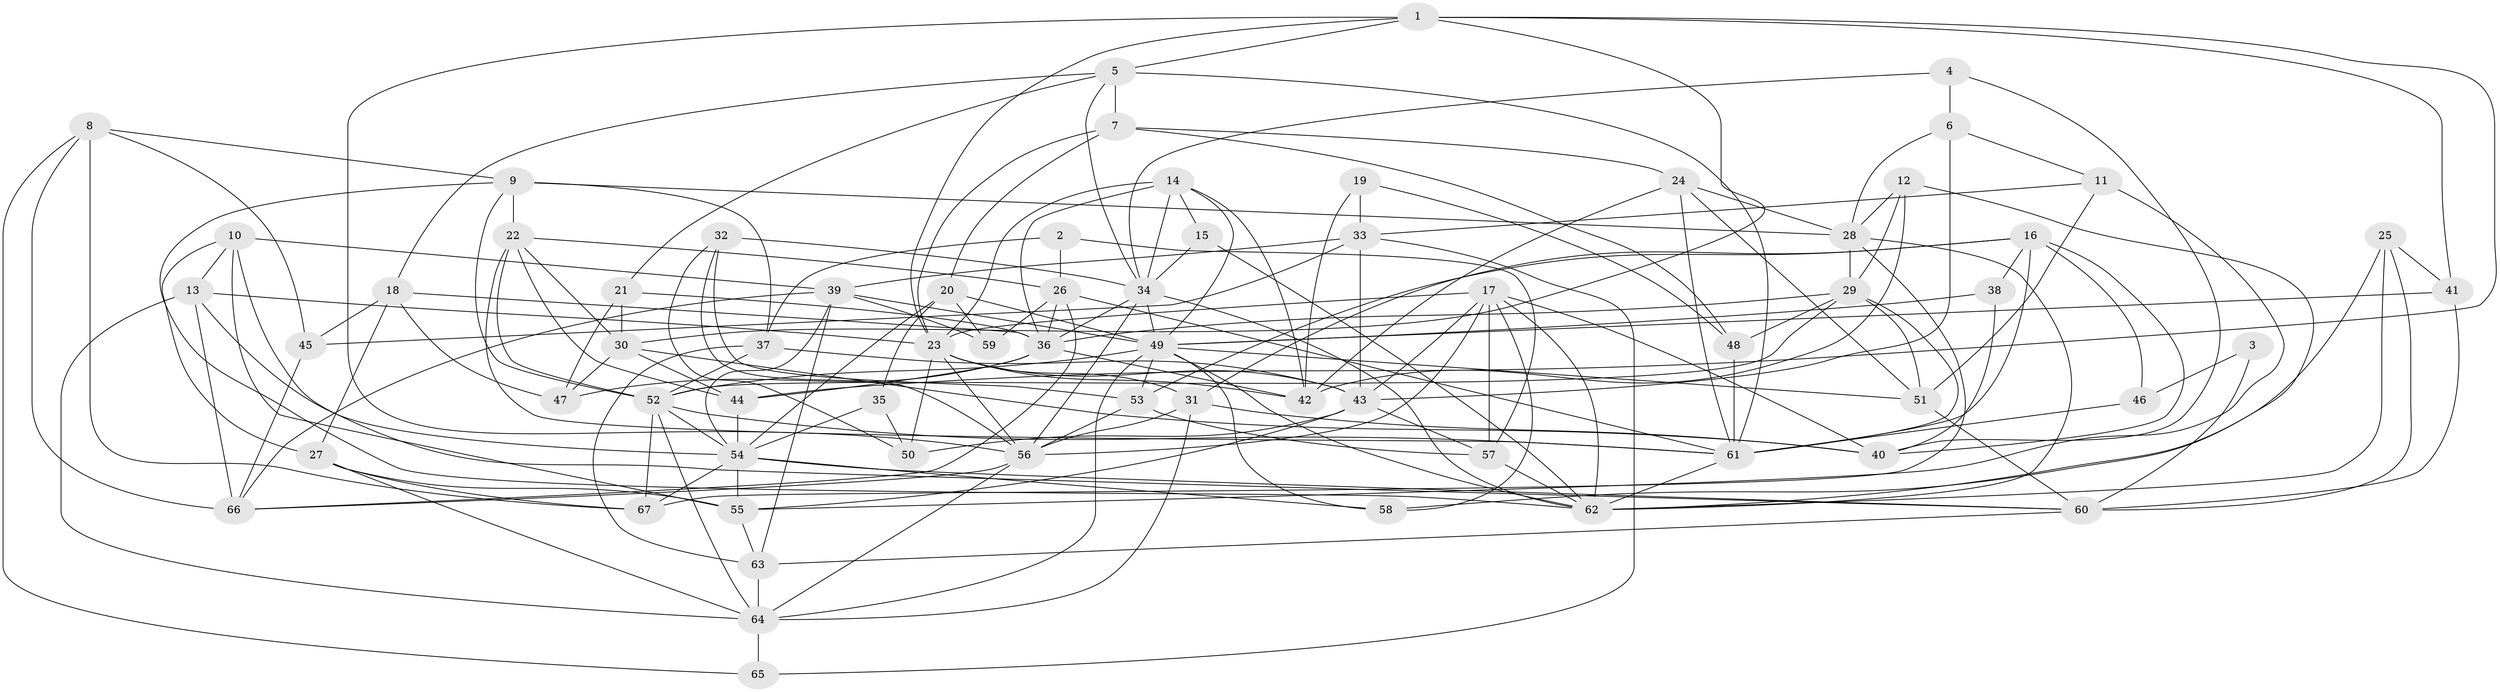 // original degree distribution, {2: 0.13432835820895522, 6: 0.11194029850746269, 3: 0.27611940298507465, 4: 0.2835820895522388, 5: 0.14925373134328357, 7: 0.022388059701492536, 8: 0.007462686567164179, 9: 0.014925373134328358}
// Generated by graph-tools (version 1.1) at 2025/02/03/09/25 03:02:03]
// undirected, 67 vertices, 187 edges
graph export_dot {
graph [start="1"]
  node [color=gray90,style=filled];
  1;
  2;
  3;
  4;
  5;
  6;
  7;
  8;
  9;
  10;
  11;
  12;
  13;
  14;
  15;
  16;
  17;
  18;
  19;
  20;
  21;
  22;
  23;
  24;
  25;
  26;
  27;
  28;
  29;
  30;
  31;
  32;
  33;
  34;
  35;
  36;
  37;
  38;
  39;
  40;
  41;
  42;
  43;
  44;
  45;
  46;
  47;
  48;
  49;
  50;
  51;
  52;
  53;
  54;
  55;
  56;
  57;
  58;
  59;
  60;
  61;
  62;
  63;
  64;
  65;
  66;
  67;
  1 -- 5 [weight=1.0];
  1 -- 23 [weight=1.0];
  1 -- 30 [weight=1.0];
  1 -- 41 [weight=1.0];
  1 -- 44 [weight=1.0];
  1 -- 56 [weight=1.0];
  2 -- 26 [weight=1.0];
  2 -- 37 [weight=1.0];
  2 -- 57 [weight=1.0];
  3 -- 46 [weight=1.0];
  3 -- 60 [weight=1.0];
  4 -- 6 [weight=1.0];
  4 -- 34 [weight=1.0];
  4 -- 40 [weight=1.0];
  5 -- 7 [weight=2.0];
  5 -- 18 [weight=1.0];
  5 -- 21 [weight=1.0];
  5 -- 34 [weight=1.0];
  5 -- 61 [weight=1.0];
  6 -- 11 [weight=1.0];
  6 -- 28 [weight=1.0];
  6 -- 43 [weight=1.0];
  7 -- 20 [weight=1.0];
  7 -- 23 [weight=1.0];
  7 -- 24 [weight=1.0];
  7 -- 48 [weight=1.0];
  8 -- 9 [weight=1.0];
  8 -- 45 [weight=1.0];
  8 -- 65 [weight=1.0];
  8 -- 66 [weight=1.0];
  8 -- 67 [weight=1.0];
  9 -- 22 [weight=2.0];
  9 -- 28 [weight=1.0];
  9 -- 37 [weight=1.0];
  9 -- 52 [weight=1.0];
  9 -- 62 [weight=1.0];
  10 -- 13 [weight=1.0];
  10 -- 27 [weight=1.0];
  10 -- 39 [weight=1.0];
  10 -- 55 [weight=1.0];
  10 -- 60 [weight=1.0];
  11 -- 33 [weight=1.0];
  11 -- 51 [weight=1.0];
  11 -- 55 [weight=1.0];
  12 -- 28 [weight=1.0];
  12 -- 29 [weight=1.0];
  12 -- 42 [weight=1.0];
  12 -- 62 [weight=1.0];
  13 -- 23 [weight=1.0];
  13 -- 54 [weight=2.0];
  13 -- 64 [weight=1.0];
  13 -- 66 [weight=1.0];
  14 -- 15 [weight=1.0];
  14 -- 23 [weight=1.0];
  14 -- 34 [weight=1.0];
  14 -- 36 [weight=3.0];
  14 -- 42 [weight=1.0];
  14 -- 49 [weight=1.0];
  15 -- 34 [weight=2.0];
  15 -- 62 [weight=1.0];
  16 -- 31 [weight=1.0];
  16 -- 38 [weight=1.0];
  16 -- 40 [weight=1.0];
  16 -- 46 [weight=1.0];
  16 -- 53 [weight=1.0];
  16 -- 61 [weight=1.0];
  17 -- 23 [weight=1.0];
  17 -- 40 [weight=1.0];
  17 -- 43 [weight=1.0];
  17 -- 56 [weight=1.0];
  17 -- 57 [weight=1.0];
  17 -- 58 [weight=1.0];
  17 -- 62 [weight=1.0];
  18 -- 27 [weight=1.0];
  18 -- 36 [weight=1.0];
  18 -- 45 [weight=1.0];
  18 -- 47 [weight=1.0];
  19 -- 33 [weight=1.0];
  19 -- 42 [weight=1.0];
  19 -- 48 [weight=1.0];
  20 -- 35 [weight=1.0];
  20 -- 49 [weight=1.0];
  20 -- 54 [weight=1.0];
  20 -- 59 [weight=1.0];
  21 -- 30 [weight=1.0];
  21 -- 36 [weight=1.0];
  21 -- 47 [weight=1.0];
  22 -- 26 [weight=1.0];
  22 -- 30 [weight=1.0];
  22 -- 44 [weight=1.0];
  22 -- 52 [weight=1.0];
  22 -- 61 [weight=1.0];
  23 -- 31 [weight=1.0];
  23 -- 42 [weight=1.0];
  23 -- 43 [weight=1.0];
  23 -- 50 [weight=1.0];
  23 -- 56 [weight=1.0];
  24 -- 28 [weight=1.0];
  24 -- 42 [weight=1.0];
  24 -- 51 [weight=1.0];
  24 -- 61 [weight=1.0];
  25 -- 41 [weight=1.0];
  25 -- 58 [weight=1.0];
  25 -- 60 [weight=1.0];
  25 -- 62 [weight=2.0];
  26 -- 36 [weight=1.0];
  26 -- 59 [weight=1.0];
  26 -- 61 [weight=1.0];
  26 -- 66 [weight=1.0];
  27 -- 55 [weight=1.0];
  27 -- 64 [weight=1.0];
  27 -- 67 [weight=1.0];
  28 -- 29 [weight=1.0];
  28 -- 62 [weight=1.0];
  28 -- 67 [weight=1.0];
  29 -- 36 [weight=1.0];
  29 -- 48 [weight=1.0];
  29 -- 51 [weight=1.0];
  29 -- 52 [weight=1.0];
  29 -- 61 [weight=1.0];
  30 -- 40 [weight=1.0];
  30 -- 44 [weight=1.0];
  30 -- 47 [weight=1.0];
  31 -- 40 [weight=1.0];
  31 -- 56 [weight=1.0];
  31 -- 64 [weight=1.0];
  32 -- 34 [weight=1.0];
  32 -- 50 [weight=1.0];
  32 -- 53 [weight=1.0];
  32 -- 56 [weight=1.0];
  33 -- 39 [weight=1.0];
  33 -- 43 [weight=1.0];
  33 -- 45 [weight=1.0];
  33 -- 65 [weight=1.0];
  34 -- 36 [weight=1.0];
  34 -- 49 [weight=1.0];
  34 -- 56 [weight=1.0];
  34 -- 62 [weight=1.0];
  35 -- 50 [weight=1.0];
  35 -- 54 [weight=1.0];
  36 -- 42 [weight=2.0];
  36 -- 44 [weight=1.0];
  36 -- 47 [weight=1.0];
  37 -- 43 [weight=1.0];
  37 -- 52 [weight=1.0];
  37 -- 63 [weight=1.0];
  38 -- 40 [weight=1.0];
  38 -- 49 [weight=1.0];
  39 -- 49 [weight=1.0];
  39 -- 54 [weight=1.0];
  39 -- 59 [weight=2.0];
  39 -- 63 [weight=1.0];
  39 -- 66 [weight=1.0];
  41 -- 49 [weight=1.0];
  41 -- 60 [weight=1.0];
  43 -- 50 [weight=1.0];
  43 -- 55 [weight=1.0];
  43 -- 57 [weight=1.0];
  44 -- 54 [weight=1.0];
  45 -- 66 [weight=1.0];
  46 -- 61 [weight=2.0];
  48 -- 61 [weight=1.0];
  49 -- 51 [weight=1.0];
  49 -- 52 [weight=1.0];
  49 -- 53 [weight=1.0];
  49 -- 58 [weight=1.0];
  49 -- 62 [weight=1.0];
  49 -- 64 [weight=1.0];
  51 -- 60 [weight=1.0];
  52 -- 54 [weight=1.0];
  52 -- 61 [weight=1.0];
  52 -- 64 [weight=1.0];
  52 -- 67 [weight=1.0];
  53 -- 56 [weight=1.0];
  53 -- 57 [weight=1.0];
  54 -- 55 [weight=1.0];
  54 -- 58 [weight=1.0];
  54 -- 60 [weight=1.0];
  54 -- 67 [weight=1.0];
  55 -- 63 [weight=1.0];
  56 -- 64 [weight=1.0];
  56 -- 66 [weight=1.0];
  57 -- 62 [weight=1.0];
  60 -- 63 [weight=1.0];
  61 -- 62 [weight=1.0];
  63 -- 64 [weight=1.0];
  64 -- 65 [weight=2.0];
}
